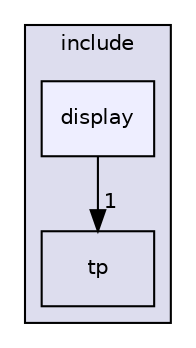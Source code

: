 digraph "include/display" {
  compound=true
  node [ fontsize="10", fontname="Helvetica"];
  edge [ labelfontsize="10", labelfontname="Helvetica"];
  subgraph clusterdir_d44c64559bbebec7f509842c48db8b23 {
    graph [ bgcolor="#ddddee", pencolor="black", label="include" fontname="Helvetica", fontsize="10", URL="dir_d44c64559bbebec7f509842c48db8b23.html"]
  dir_75ff0ebed823e60e8355822167227a3b [shape=box label="tp" URL="dir_75ff0ebed823e60e8355822167227a3b.html"];
  dir_4636d4e18f69ebf0de83434441c44c49 [shape=box, label="display", style="filled", fillcolor="#eeeeff", pencolor="black", URL="dir_4636d4e18f69ebf0de83434441c44c49.html"];
  }
  dir_4636d4e18f69ebf0de83434441c44c49->dir_75ff0ebed823e60e8355822167227a3b [headlabel="1", labeldistance=1.5 headhref="dir_000002_000005.html"];
}
